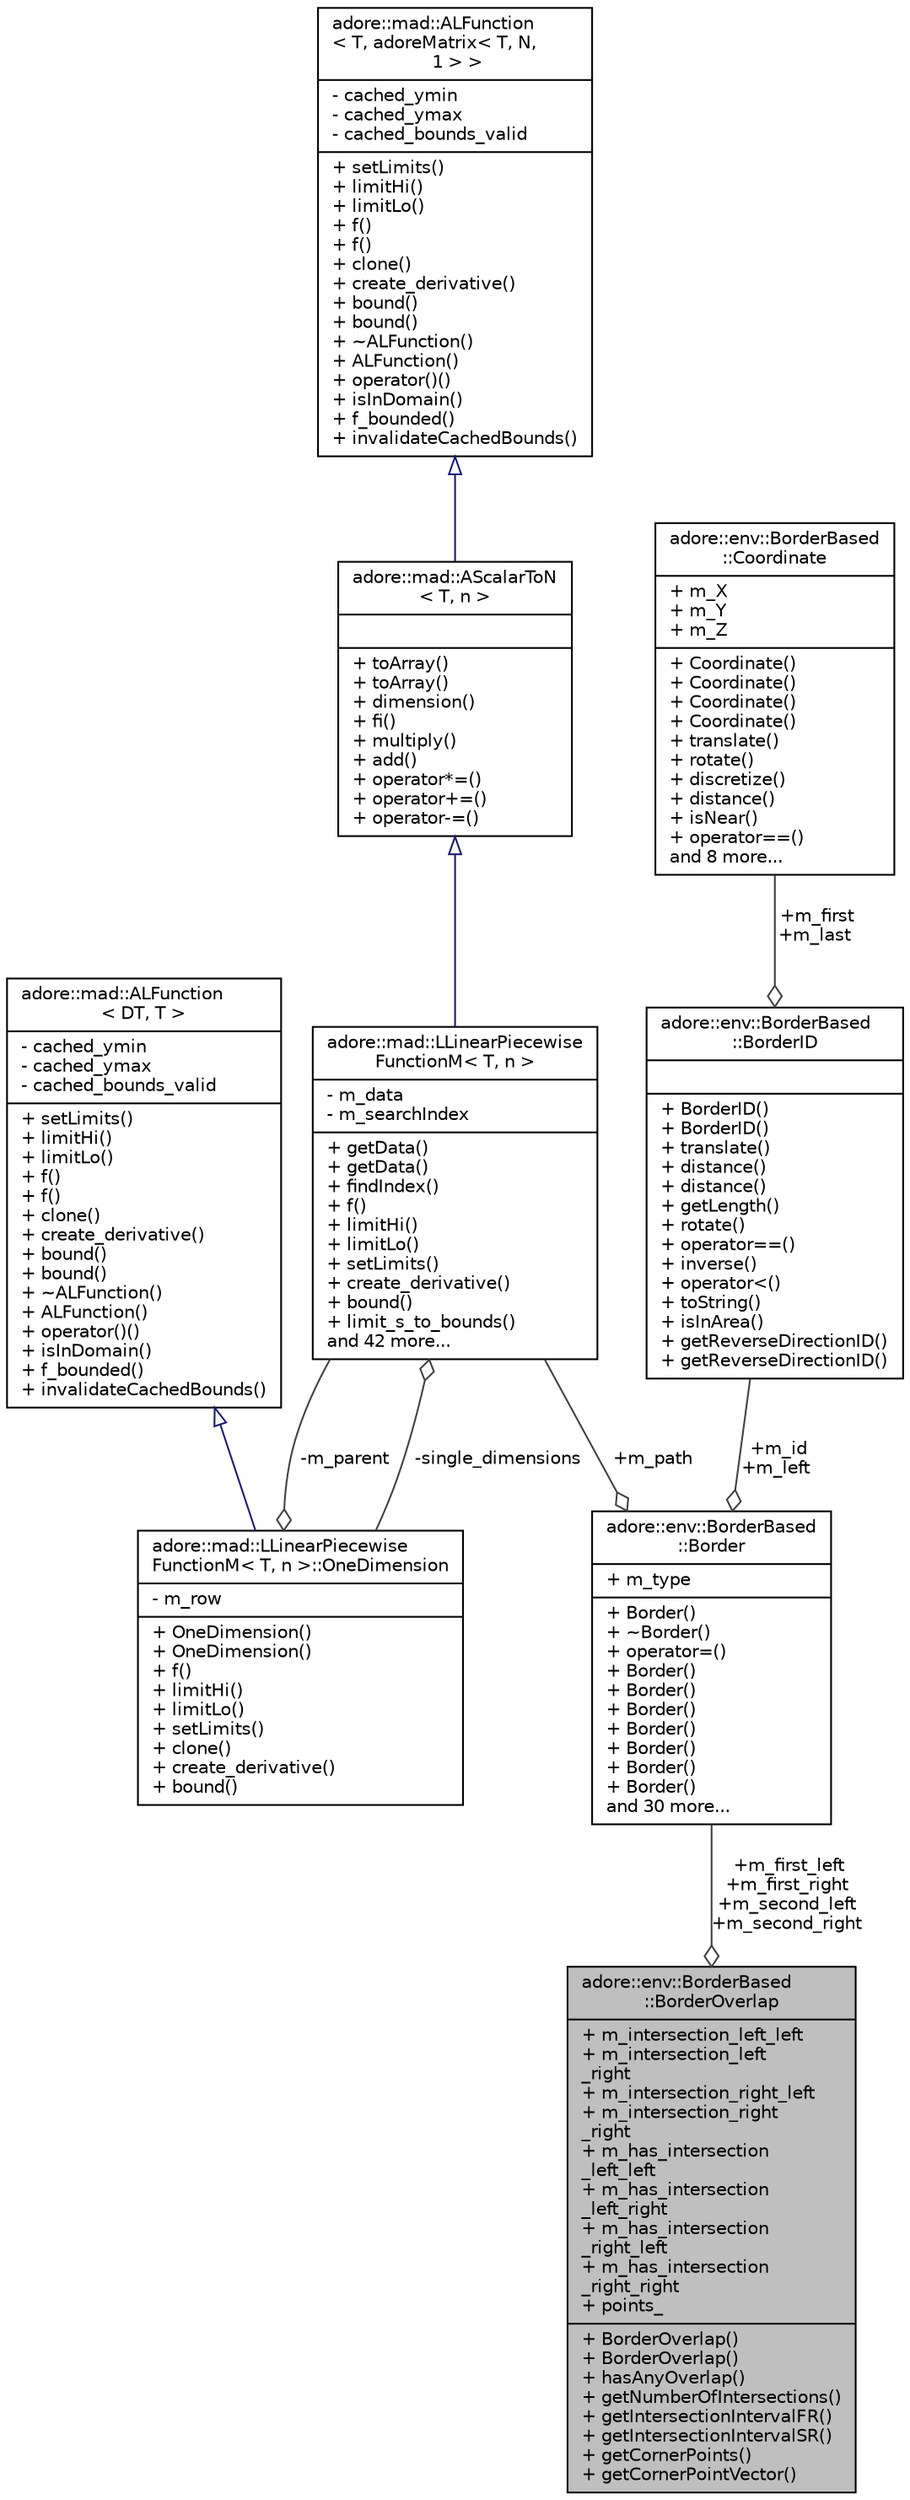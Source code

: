 digraph "adore::env::BorderBased::BorderOverlap"
{
 // LATEX_PDF_SIZE
  edge [fontname="Helvetica",fontsize="10",labelfontname="Helvetica",labelfontsize="10"];
  node [fontname="Helvetica",fontsize="10",shape=record];
  Node1 [label="{adore::env::BorderBased\l::BorderOverlap\n|+ m_intersection_left_left\l+ m_intersection_left\l_right\l+ m_intersection_right_left\l+ m_intersection_right\l_right\l+ m_has_intersection\l_left_left\l+ m_has_intersection\l_left_right\l+ m_has_intersection\l_right_left\l+ m_has_intersection\l_right_right\l+ points_\l|+ BorderOverlap()\l+ BorderOverlap()\l+ hasAnyOverlap()\l+ getNumberOfIntersections()\l+ getIntersectionIntervalFR()\l+ getIntersectionIntervalSR()\l+ getCornerPoints()\l+ getCornerPointVector()\l}",height=0.2,width=0.4,color="black", fillcolor="grey75", style="filled", fontcolor="black",tooltip=" "];
  Node2 -> Node1 [color="grey25",fontsize="10",style="solid",label=" +m_first_left\n+m_first_right\n+m_second_left\n+m_second_right" ,arrowhead="odiamond",fontname="Helvetica"];
  Node2 [label="{adore::env::BorderBased\l::Border\n|+ m_type\l|+ Border()\l+ ~Border()\l+ operator=()\l+ Border()\l+ Border()\l+ Border()\l+ Border()\l+ Border()\l+ Border()\l+ Border()\land 30 more...\l}",height=0.2,width=0.4,color="black", fillcolor="white", style="filled",URL="$structadore_1_1env_1_1BorderBased_1_1Border.html",tooltip="The border struct contains data of the smallest."];
  Node3 -> Node2 [color="grey25",fontsize="10",style="solid",label=" +m_path" ,arrowhead="odiamond",fontname="Helvetica"];
  Node3 [label="{adore::mad::LLinearPiecewise\lFunctionM\< T, n \>\n|- m_data\l- m_searchIndex\l|+ getData()\l+ getData()\l+ findIndex()\l+ f()\l+ limitHi()\l+ limitLo()\l+ setLimits()\l+ create_derivative()\l+ bound()\l+ limit_s_to_bounds()\land 42 more...\l}",height=0.2,width=0.4,color="black", fillcolor="white", style="filled",URL="$classadore_1_1mad_1_1LLinearPiecewiseFunctionM.html",tooltip=" "];
  Node4 -> Node3 [dir="back",color="midnightblue",fontsize="10",style="solid",arrowtail="onormal",fontname="Helvetica"];
  Node4 [label="{adore::mad::AScalarToN\l\< T, n \>\n||+ toArray()\l+ toArray()\l+ dimension()\l+ fi()\l+ multiply()\l+ add()\l+ operator*=()\l+ operator+=()\l+ operator-=()\l}",height=0.2,width=0.4,color="black", fillcolor="white", style="filled",URL="$classadore_1_1mad_1_1AScalarToN.html",tooltip=" "];
  Node5 -> Node4 [dir="back",color="midnightblue",fontsize="10",style="solid",arrowtail="onormal",fontname="Helvetica"];
  Node5 [label="{adore::mad::ALFunction\l\< T, adoreMatrix\< T, N,\l 1 \> \>\n|- cached_ymin\l- cached_ymax\l- cached_bounds_valid\l|+ setLimits()\l+ limitHi()\l+ limitLo()\l+ f()\l+ f()\l+ clone()\l+ create_derivative()\l+ bound()\l+ bound()\l+ ~ALFunction()\l+ ALFunction()\l+ operator()()\l+ isInDomain()\l+ f_bounded()\l+ invalidateCachedBounds()\l}",height=0.2,width=0.4,color="black", fillcolor="white", style="filled",URL="$classadore_1_1mad_1_1ALFunction.html",tooltip=" "];
  Node6 -> Node3 [color="grey25",fontsize="10",style="solid",label=" -single_dimensions" ,arrowhead="odiamond",fontname="Helvetica"];
  Node6 [label="{adore::mad::LLinearPiecewise\lFunctionM\< T, n \>::OneDimension\n|- m_row\l|+ OneDimension()\l+ OneDimension()\l+ f()\l+ limitHi()\l+ limitLo()\l+ setLimits()\l+ clone()\l+ create_derivative()\l+ bound()\l}",height=0.2,width=0.4,color="black", fillcolor="white", style="filled",URL="$classadore_1_1mad_1_1LLinearPiecewiseFunctionM_1_1OneDimension.html",tooltip=" "];
  Node7 -> Node6 [dir="back",color="midnightblue",fontsize="10",style="solid",arrowtail="onormal",fontname="Helvetica"];
  Node7 [label="{adore::mad::ALFunction\l\< DT, T \>\n|- cached_ymin\l- cached_ymax\l- cached_bounds_valid\l|+ setLimits()\l+ limitHi()\l+ limitLo()\l+ f()\l+ f()\l+ clone()\l+ create_derivative()\l+ bound()\l+ bound()\l+ ~ALFunction()\l+ ALFunction()\l+ operator()()\l+ isInDomain()\l+ f_bounded()\l+ invalidateCachedBounds()\l}",height=0.2,width=0.4,color="black", fillcolor="white", style="filled",URL="$classadore_1_1mad_1_1ALFunction.html",tooltip=" "];
  Node3 -> Node6 [color="grey25",fontsize="10",style="solid",label=" -m_parent" ,arrowhead="odiamond",fontname="Helvetica"];
  Node8 -> Node2 [color="grey25",fontsize="10",style="solid",label=" +m_id\n+m_left" ,arrowhead="odiamond",fontname="Helvetica"];
  Node8 [label="{adore::env::BorderBased\l::BorderID\n||+ BorderID()\l+ BorderID()\l+ translate()\l+ distance()\l+ distance()\l+ getLength()\l+ rotate()\l+ operator==()\l+ inverse()\l+ operator\<()\l+ toString()\l+ isInArea()\l+ getReverseDirectionID()\l+ getReverseDirectionID()\l}",height=0.2,width=0.4,color="black", fillcolor="white", style="filled",URL="$structadore_1_1env_1_1BorderBased_1_1BorderID.html",tooltip="This struct identifies a Border by the coordinates of the starting and the end point."];
  Node9 -> Node8 [color="grey25",fontsize="10",style="solid",label=" +m_first\n+m_last" ,arrowhead="odiamond",fontname="Helvetica"];
  Node9 [label="{adore::env::BorderBased\l::Coordinate\n|+ m_X\l+ m_Y\l+ m_Z\l|+ Coordinate()\l+ Coordinate()\l+ Coordinate()\l+ Coordinate()\l+ translate()\l+ rotate()\l+ discretize()\l+ distance()\l+ isNear()\l+ operator==()\land 8 more...\l}",height=0.2,width=0.4,color="black", fillcolor="white", style="filled",URL="$structadore_1_1env_1_1BorderBased_1_1Coordinate.html",tooltip="This struct represents 3-dimensional coordines."];
}
